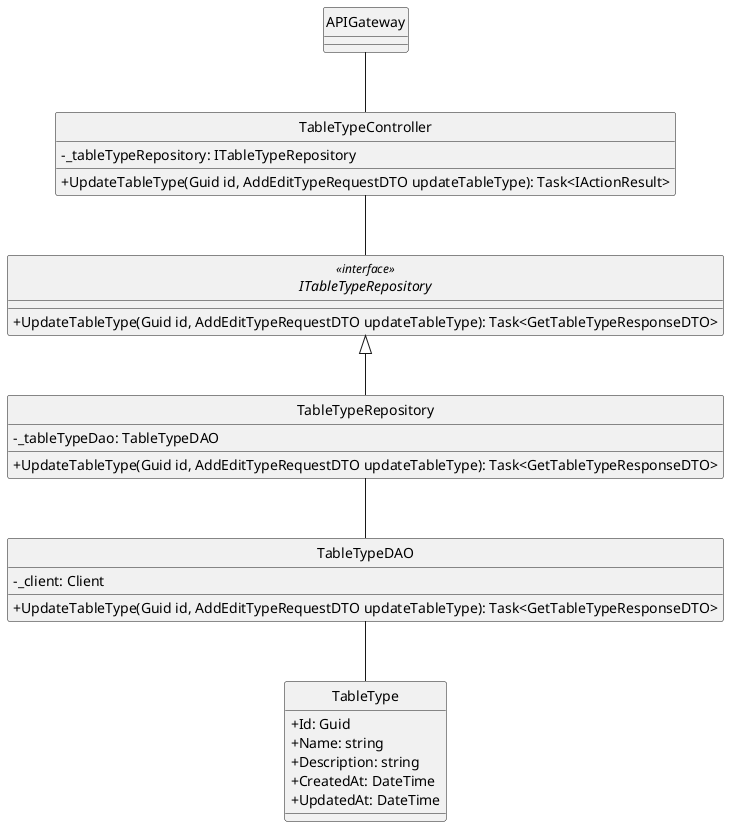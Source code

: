 @startuml
hide circle
skinparam classAttributeIconSize 0

class APIGateway {
}

class TableTypeController {
    - _tableTypeRepository: ITableTypeRepository
    + UpdateTableType(Guid id, AddEditTypeRequestDTO updateTableType): Task<IActionResult>
}

interface ITableTypeRepository<<interface>>  {
    + UpdateTableType(Guid id, AddEditTypeRequestDTO updateTableType): Task<GetTableTypeResponseDTO>
}

class TableTypeRepository {
    - _tableTypeDao: TableTypeDAO
    + UpdateTableType(Guid id, AddEditTypeRequestDTO updateTableType): Task<GetTableTypeResponseDTO>
}

class TableTypeDAO {
    - _client: Client
    + UpdateTableType(Guid id, AddEditTypeRequestDTO updateTableType): Task<GetTableTypeResponseDTO>
}

class TableType {
    + Id: Guid
    + Name: string
    + Description: string
    + CreatedAt: DateTime
    + UpdatedAt: DateTime
}

APIGateway -- TableTypeController
TableTypeController -- ITableTypeRepository
ITableTypeRepository <|-- TableTypeRepository
TableTypeRepository -- TableTypeDAO

TableTypeDAO -- TableType
@enduml